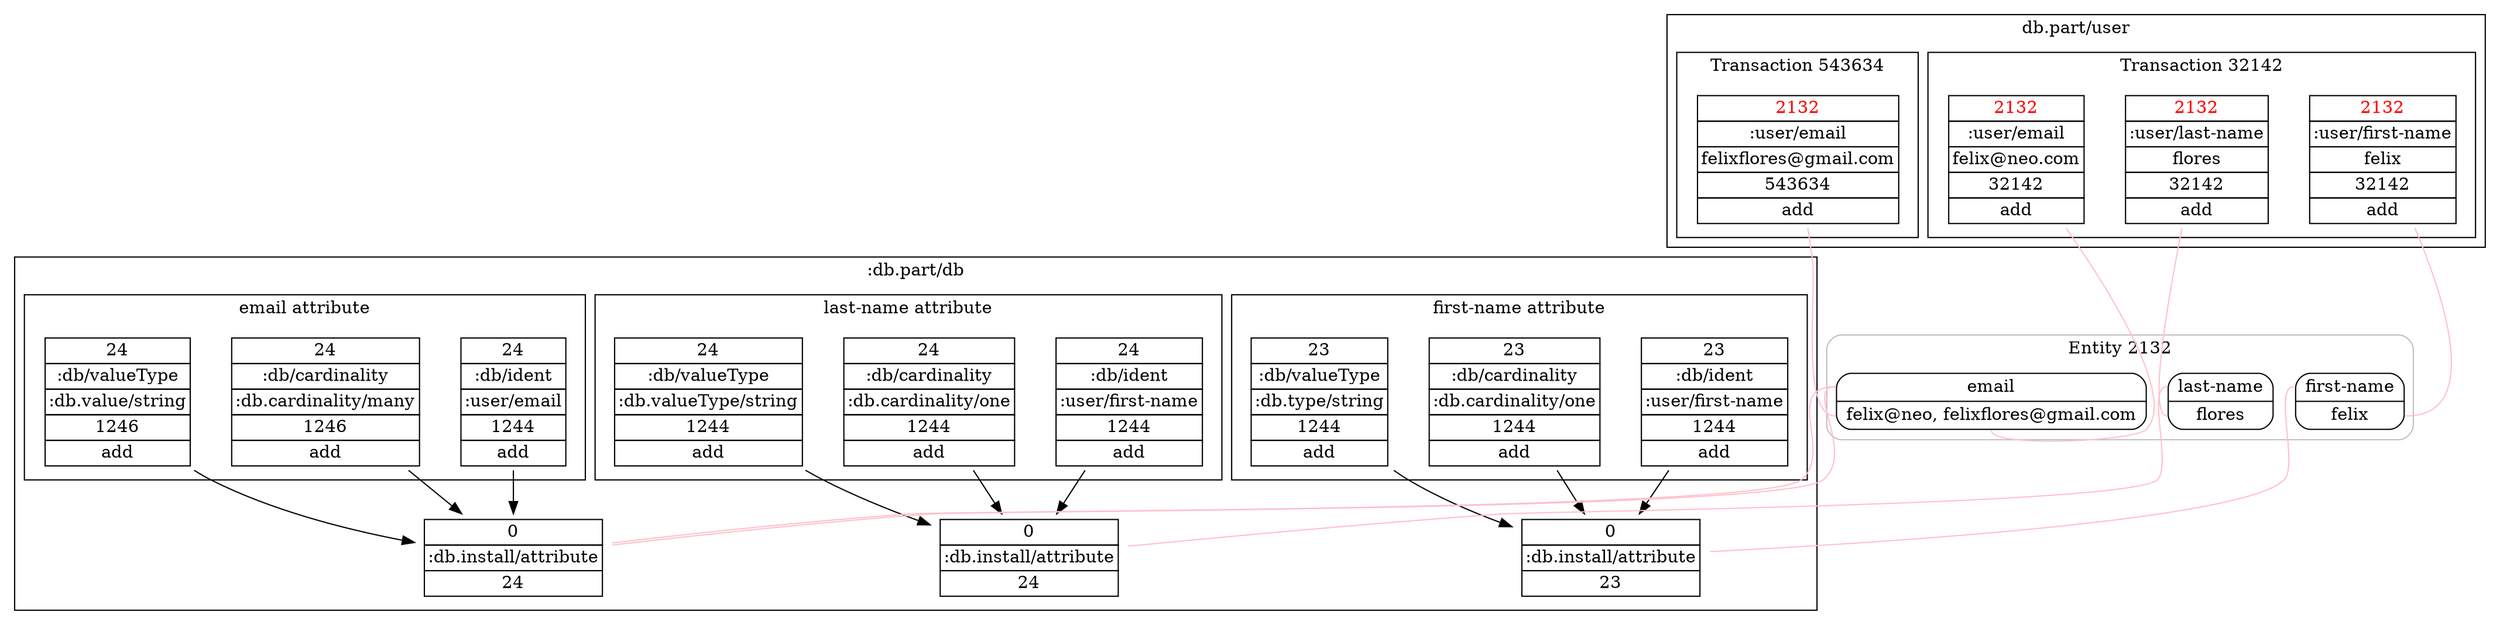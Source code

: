 digraph Schema {
  node [shape=plaintext]
  compound=true
  subgraph cluster_1 {
    label=":db.part/db"

    subgraph cluster_0 {
      label="first-name attribute"
      "first-name-ident" [label=<
      <table border="0" cellborder="1" cellspacing="0">
        <tr><td>23</td></tr>
        <tr><td>:db/ident</td></tr>
        <tr><td>:user/first-name</td></tr>
        <tr><td>1244</td></tr>
        <tr><td>add</td></tr>
      </table>
      >]

      "first-name-cardinality" [label=<
      <table border="0" cellborder="1" cellspacing="0">
        <tr><td>23</td></tr>
        <tr><td>:db/cardinality</td></tr>
        <tr><td>:db.cardinality/one</td></tr>
        <tr><td>1244</td></tr>
        <tr><td>add</td></tr>
      </table>
      >]

      "first-name-type" [label=<
      <table border="0" cellborder="1" cellspacing="0">
        <tr><td>23</td></tr>
        <tr><td>:db/valueType</td></tr>
        <tr><td>:db.type/string</td></tr>
        <tr><td>1244</td></tr>
        <tr><td>add</td></tr>
      </table>
      >]
    }

    subgraph cluster_2 {
      label="last-name attribute"
      "last-name-ident" [label=<
      <table border="0" cellborder="1" cellspacing="0">
        <tr><td>24</td></tr>
        <tr><td>:db/ident</td></tr>
        <tr><td>:user/first-name</td></tr>
        <tr><td>1244</td></tr>
        <tr><td>add</td></tr>
      </table>
      >]

      "last-name-cardinality" [label=<
      <table border="0" cellborder="1" cellspacing="0">
        <tr><td>24</td></tr>
        <tr><td>:db/cardinality</td></tr>
        <tr><td>:db.cardinality/one</td></tr>
        <tr><td>1244</td></tr>
        <tr><td>add</td></tr>
      </table>
      >]

      "last-name-type" [label=<
      <table border="0" cellborder="1" cellspacing="0">
        <tr><td>24</td></tr>
        <tr><td>:db/valueType</td></tr>
        <tr><td>:db.valueType/string</td></tr>
        <tr><td>1244</td></tr>
        <tr><td>add</td></tr>
      </table>
      >]
    }

    subgraph cluster_3 {
      label="email attribute"
      "email-ident" [label=<
      <table border="0" cellborder="1" cellspacing="0">
        <tr><td>24</td></tr>
        <tr><td>:db/ident</td></tr>
        <tr><td>:user/email</td></tr>
        <tr><td>1244</td></tr>
        <tr><td>add</td></tr>
      </table>
      >]

      "email-cardinality" [label=<
      <table border="0" cellborder="1" cellspacing="0">
        <tr><td>24</td></tr>
        <tr><td>:db/cardinality</td></tr>
        <tr><td>:db.cardinality/many</td></tr>
        <tr><td>1246</td></tr>
        <tr><td>add</td></tr>
      </table>
      >]

      "email-type" [label=<
      <table border="0" cellborder="1" cellspacing="0">
        <tr><td>24</td></tr>
        <tr><td>:db/valueType</td></tr>
        <tr><td>:db.value/string</td></tr>
        <tr><td>1246</td></tr>
        <tr><td>add</td></tr>
      </table>
      >]
    }


    attr23 [label=<
    <table border="0" cellborder="1" cellspacing="0">
      <tr><td>0</td></tr>
      <tr><td>:db.install/attribute</td></tr>
      <tr><td>23</td></tr>
    </table>
    >]

    attr24 [label=<
    <table border="0" cellborder="1" cellspacing="0">
      <tr><td>0</td></tr>
      <tr><td>:db.install/attribute</td></tr>
      <tr><td>24</td></tr>
    </table>
    >]

    attr25 [label=<
    <table border="0" cellborder="1" cellspacing="0">
      <tr><td>0</td></tr>
      <tr><td>:db.install/attribute</td></tr>
      <tr><td>24</td></tr>
    </table>
    >]

    "first-name-ident" -> attr23
    "first-name-cardinality" -> attr23
    "first-name-type" -> attr23

    "last-name-ident" -> attr24
    "last-name-cardinality" -> attr24
    "last-name-type" -> attr24

    "email-ident" -> attr25
    "email-cardinality" -> attr25
    "email-type" -> attr25
  }

  subgraph cluster_11 {
    label="db.part/user"

    subgraph cluster_13 {
      label="Transaction 32142"

      datom1 [label=<
      <table border="0" cellborder="1" cellspacing="0">
        <tr><td><font color="red">2132</font></td></tr>
        <tr><td>:user/first-name</td></tr>
        <tr><td>felix</td></tr>
        <tr><td>32142</td></tr>
        <tr><td>add</td></tr>
      </table>
      >]

      datom2 [label=<
      <table border="0" cellborder="1" cellspacing="0">
        <tr><td><font color="red">2132</font></td></tr>
        <tr><td>:user/last-name</td></tr>
        <tr><td>flores</td></tr>
        <tr><td>32142</td></tr>
        <tr><td>add</td></tr>
      </table>
      >]

      datom3 [label=<
      <table border="0" cellborder="1" cellspacing="0">
        <tr><td><font color="red">2132</font></td></tr>
        <tr><td>:user/email</td></tr>
        <tr><td>felix@neo.com</td></tr>
        <tr><td>32142</td></tr>
        <tr><td>add</td></tr>
      </table>
      >]

    }

    subgraph cluster_213 {
      label="Transaction 543634"
      datom4 [label=<
      <table border="0" cellborder="1" cellspacing="0">
        <tr><td><font color="red">2132</font></td></tr>
        <tr><td>:user/email</td></tr>
        <tr><td>felixflores@gmail.com</td></tr>
        <tr><td>543634</td></tr>
        <tr><td>add</td></tr>
      </table>
      >]
    }
  }

  subgraph cluster_99 {
    shape=record
    label="Entity 2132"
    color="grey"
    style="rounded"

    firstname [label="{<fnl>first-name | <fnv>felix}", shape=Mrecord]
    lastname [label="{<lnl>last-name | <lnv>flores}", shape=Mrecord]
    email [label="{<enl>email | <env>felix@neo, felixflores@gmail.com}", shape=Mrecord]
  }

  datom1 -> firstname:fnv [color=pink, arrowhead=none]
  firstname:fnl -> attr23 [color=pink, arrowhead=none]

  datom2 -> lastname:lnv [color=pink, arrowhead=none]
  lastname:lnl -> attr24 [color=pink, arrowhead=none]

  datom3 -> email:env [color=pink, arrowhead=none]
  email:enl -> attr25 [color=pink, arrowhead=none]

  datom4 -> email:env [color=pink, arrowhead=none]
  email:enl -> attr25 [color=pink, arrowhead=none]
}

// Demo 6

